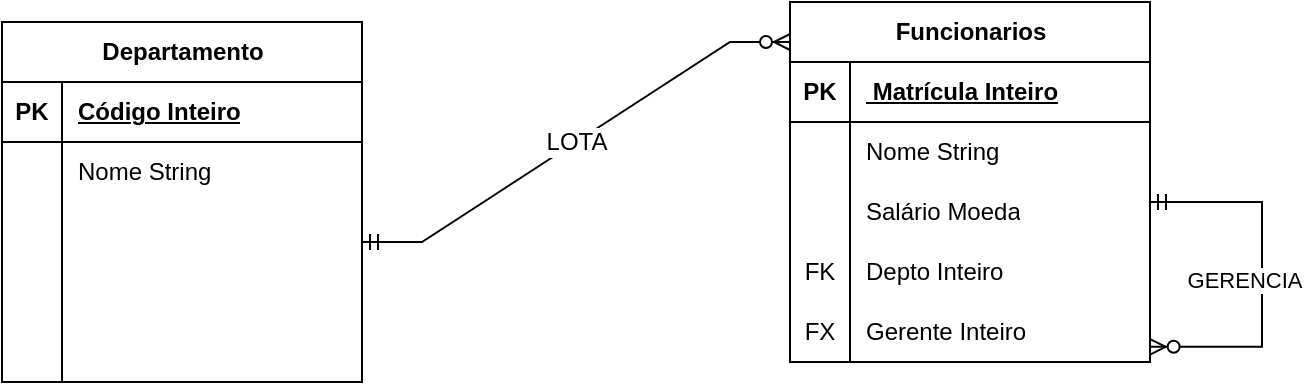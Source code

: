 <mxfile version="21.7.2" type="github">
  <diagram name="Página-1" id="mni1pTHCFfrySto00X0B">
    <mxGraphModel dx="907" dy="446" grid="1" gridSize="10" guides="1" tooltips="1" connect="1" arrows="1" fold="1" page="1" pageScale="1" pageWidth="827" pageHeight="1169" math="0" shadow="0">
      <root>
        <mxCell id="0" />
        <mxCell id="1" parent="0" />
        <mxCell id="4nuLLSfxVHshjZfLqSWh-21" value="Departamento" style="shape=table;startSize=30;container=1;collapsible=1;childLayout=tableLayout;fixedRows=1;rowLines=0;fontStyle=1;align=center;resizeLast=1;html=1;" vertex="1" parent="1">
          <mxGeometry x="120" y="180" width="180" height="180" as="geometry">
            <mxRectangle x="20" y="50" width="120" height="30" as="alternateBounds" />
          </mxGeometry>
        </mxCell>
        <mxCell id="4nuLLSfxVHshjZfLqSWh-22" value="" style="shape=tableRow;horizontal=0;startSize=0;swimlaneHead=0;swimlaneBody=0;fillColor=none;collapsible=0;dropTarget=0;points=[[0,0.5],[1,0.5]];portConstraint=eastwest;top=0;left=0;right=0;bottom=1;" vertex="1" parent="4nuLLSfxVHshjZfLqSWh-21">
          <mxGeometry y="30" width="180" height="30" as="geometry" />
        </mxCell>
        <mxCell id="4nuLLSfxVHshjZfLqSWh-23" value="PK" style="shape=partialRectangle;connectable=0;fillColor=none;top=0;left=0;bottom=0;right=0;fontStyle=1;overflow=hidden;whiteSpace=wrap;html=1;" vertex="1" parent="4nuLLSfxVHshjZfLqSWh-22">
          <mxGeometry width="30" height="30" as="geometry">
            <mxRectangle width="30" height="30" as="alternateBounds" />
          </mxGeometry>
        </mxCell>
        <mxCell id="4nuLLSfxVHshjZfLqSWh-24" value="Código Inteiro" style="shape=partialRectangle;connectable=0;fillColor=none;top=0;left=0;bottom=0;right=0;align=left;spacingLeft=6;fontStyle=5;overflow=hidden;whiteSpace=wrap;html=1;" vertex="1" parent="4nuLLSfxVHshjZfLqSWh-22">
          <mxGeometry x="30" width="150" height="30" as="geometry">
            <mxRectangle width="150" height="30" as="alternateBounds" />
          </mxGeometry>
        </mxCell>
        <mxCell id="4nuLLSfxVHshjZfLqSWh-47" value="" style="shape=tableRow;horizontal=0;startSize=0;swimlaneHead=0;swimlaneBody=0;fillColor=none;collapsible=0;dropTarget=0;points=[[0,0.5],[1,0.5]];portConstraint=eastwest;top=0;left=0;right=0;bottom=0;" vertex="1" parent="4nuLLSfxVHshjZfLqSWh-21">
          <mxGeometry y="60" width="180" height="30" as="geometry" />
        </mxCell>
        <mxCell id="4nuLLSfxVHshjZfLqSWh-48" value="" style="shape=partialRectangle;connectable=0;fillColor=none;top=0;left=0;bottom=0;right=0;editable=1;overflow=hidden;whiteSpace=wrap;html=1;" vertex="1" parent="4nuLLSfxVHshjZfLqSWh-47">
          <mxGeometry width="30" height="30" as="geometry">
            <mxRectangle width="30" height="30" as="alternateBounds" />
          </mxGeometry>
        </mxCell>
        <mxCell id="4nuLLSfxVHshjZfLqSWh-49" value="Nome String" style="shape=partialRectangle;connectable=0;fillColor=none;top=0;left=0;bottom=0;right=0;align=left;spacingLeft=6;overflow=hidden;whiteSpace=wrap;html=1;" vertex="1" parent="4nuLLSfxVHshjZfLqSWh-47">
          <mxGeometry x="30" width="150" height="30" as="geometry">
            <mxRectangle width="150" height="30" as="alternateBounds" />
          </mxGeometry>
        </mxCell>
        <mxCell id="4nuLLSfxVHshjZfLqSWh-25" value="" style="shape=tableRow;horizontal=0;startSize=0;swimlaneHead=0;swimlaneBody=0;fillColor=none;collapsible=0;dropTarget=0;points=[[0,0.5],[1,0.5]];portConstraint=eastwest;top=0;left=0;right=0;bottom=0;" vertex="1" parent="4nuLLSfxVHshjZfLqSWh-21">
          <mxGeometry y="90" width="180" height="30" as="geometry" />
        </mxCell>
        <mxCell id="4nuLLSfxVHshjZfLqSWh-26" value="" style="shape=partialRectangle;connectable=0;fillColor=none;top=0;left=0;bottom=0;right=0;editable=1;overflow=hidden;whiteSpace=wrap;html=1;" vertex="1" parent="4nuLLSfxVHshjZfLqSWh-25">
          <mxGeometry width="30" height="30" as="geometry">
            <mxRectangle width="30" height="30" as="alternateBounds" />
          </mxGeometry>
        </mxCell>
        <mxCell id="4nuLLSfxVHshjZfLqSWh-27" value="" style="shape=partialRectangle;connectable=0;fillColor=none;top=0;left=0;bottom=0;right=0;align=left;spacingLeft=6;overflow=hidden;whiteSpace=wrap;html=1;" vertex="1" parent="4nuLLSfxVHshjZfLqSWh-25">
          <mxGeometry x="30" width="150" height="30" as="geometry">
            <mxRectangle width="150" height="30" as="alternateBounds" />
          </mxGeometry>
        </mxCell>
        <mxCell id="4nuLLSfxVHshjZfLqSWh-28" value="" style="shape=tableRow;horizontal=0;startSize=0;swimlaneHead=0;swimlaneBody=0;fillColor=none;collapsible=0;dropTarget=0;points=[[0,0.5],[1,0.5]];portConstraint=eastwest;top=0;left=0;right=0;bottom=0;" vertex="1" parent="4nuLLSfxVHshjZfLqSWh-21">
          <mxGeometry y="120" width="180" height="30" as="geometry" />
        </mxCell>
        <mxCell id="4nuLLSfxVHshjZfLqSWh-29" value="" style="shape=partialRectangle;connectable=0;fillColor=none;top=0;left=0;bottom=0;right=0;editable=1;overflow=hidden;whiteSpace=wrap;html=1;" vertex="1" parent="4nuLLSfxVHshjZfLqSWh-28">
          <mxGeometry width="30" height="30" as="geometry">
            <mxRectangle width="30" height="30" as="alternateBounds" />
          </mxGeometry>
        </mxCell>
        <mxCell id="4nuLLSfxVHshjZfLqSWh-30" value="" style="shape=partialRectangle;connectable=0;fillColor=none;top=0;left=0;bottom=0;right=0;align=left;spacingLeft=6;overflow=hidden;whiteSpace=wrap;html=1;" vertex="1" parent="4nuLLSfxVHshjZfLqSWh-28">
          <mxGeometry x="30" width="150" height="30" as="geometry">
            <mxRectangle width="150" height="30" as="alternateBounds" />
          </mxGeometry>
        </mxCell>
        <mxCell id="4nuLLSfxVHshjZfLqSWh-31" value="" style="shape=tableRow;horizontal=0;startSize=0;swimlaneHead=0;swimlaneBody=0;fillColor=none;collapsible=0;dropTarget=0;points=[[0,0.5],[1,0.5]];portConstraint=eastwest;top=0;left=0;right=0;bottom=0;" vertex="1" parent="4nuLLSfxVHshjZfLqSWh-21">
          <mxGeometry y="150" width="180" height="30" as="geometry" />
        </mxCell>
        <mxCell id="4nuLLSfxVHshjZfLqSWh-32" value="" style="shape=partialRectangle;connectable=0;fillColor=none;top=0;left=0;bottom=0;right=0;editable=1;overflow=hidden;whiteSpace=wrap;html=1;" vertex="1" parent="4nuLLSfxVHshjZfLqSWh-31">
          <mxGeometry width="30" height="30" as="geometry">
            <mxRectangle width="30" height="30" as="alternateBounds" />
          </mxGeometry>
        </mxCell>
        <mxCell id="4nuLLSfxVHshjZfLqSWh-33" value="" style="shape=partialRectangle;connectable=0;fillColor=none;top=0;left=0;bottom=0;right=0;align=left;spacingLeft=6;overflow=hidden;whiteSpace=wrap;html=1;" vertex="1" parent="4nuLLSfxVHshjZfLqSWh-31">
          <mxGeometry x="30" width="150" height="30" as="geometry">
            <mxRectangle width="150" height="30" as="alternateBounds" />
          </mxGeometry>
        </mxCell>
        <mxCell id="4nuLLSfxVHshjZfLqSWh-34" value="Funcionarios" style="shape=table;startSize=30;container=1;collapsible=1;childLayout=tableLayout;fixedRows=1;rowLines=0;fontStyle=1;align=center;resizeLast=1;html=1;" vertex="1" parent="1">
          <mxGeometry x="514" y="170" width="180" height="180" as="geometry" />
        </mxCell>
        <mxCell id="4nuLLSfxVHshjZfLqSWh-35" value="" style="shape=tableRow;horizontal=0;startSize=0;swimlaneHead=0;swimlaneBody=0;fillColor=none;collapsible=0;dropTarget=0;points=[[0,0.5],[1,0.5]];portConstraint=eastwest;top=0;left=0;right=0;bottom=1;" vertex="1" parent="4nuLLSfxVHshjZfLqSWh-34">
          <mxGeometry y="30" width="180" height="30" as="geometry" />
        </mxCell>
        <mxCell id="4nuLLSfxVHshjZfLqSWh-36" value="PK" style="shape=partialRectangle;connectable=0;fillColor=none;top=0;left=0;bottom=0;right=0;fontStyle=1;overflow=hidden;whiteSpace=wrap;html=1;" vertex="1" parent="4nuLLSfxVHshjZfLqSWh-35">
          <mxGeometry width="30" height="30" as="geometry">
            <mxRectangle width="30" height="30" as="alternateBounds" />
          </mxGeometry>
        </mxCell>
        <mxCell id="4nuLLSfxVHshjZfLqSWh-37" value="&amp;nbsp;Matrícula Inteiro" style="shape=partialRectangle;connectable=0;fillColor=none;top=0;left=0;bottom=0;right=0;align=left;spacingLeft=6;fontStyle=5;overflow=hidden;whiteSpace=wrap;html=1;" vertex="1" parent="4nuLLSfxVHshjZfLqSWh-35">
          <mxGeometry x="30" width="150" height="30" as="geometry">
            <mxRectangle width="150" height="30" as="alternateBounds" />
          </mxGeometry>
        </mxCell>
        <mxCell id="4nuLLSfxVHshjZfLqSWh-38" value="" style="shape=tableRow;horizontal=0;startSize=0;swimlaneHead=0;swimlaneBody=0;fillColor=none;collapsible=0;dropTarget=0;points=[[0,0.5],[1,0.5]];portConstraint=eastwest;top=0;left=0;right=0;bottom=0;" vertex="1" parent="4nuLLSfxVHshjZfLqSWh-34">
          <mxGeometry y="60" width="180" height="30" as="geometry" />
        </mxCell>
        <mxCell id="4nuLLSfxVHshjZfLqSWh-39" value="" style="shape=partialRectangle;connectable=0;fillColor=none;top=0;left=0;bottom=0;right=0;editable=1;overflow=hidden;whiteSpace=wrap;html=1;" vertex="1" parent="4nuLLSfxVHshjZfLqSWh-38">
          <mxGeometry width="30" height="30" as="geometry">
            <mxRectangle width="30" height="30" as="alternateBounds" />
          </mxGeometry>
        </mxCell>
        <mxCell id="4nuLLSfxVHshjZfLqSWh-40" value="Nome String" style="shape=partialRectangle;connectable=0;fillColor=none;top=0;left=0;bottom=0;right=0;align=left;spacingLeft=6;overflow=hidden;whiteSpace=wrap;html=1;" vertex="1" parent="4nuLLSfxVHshjZfLqSWh-38">
          <mxGeometry x="30" width="150" height="30" as="geometry">
            <mxRectangle width="150" height="30" as="alternateBounds" />
          </mxGeometry>
        </mxCell>
        <mxCell id="4nuLLSfxVHshjZfLqSWh-41" value="" style="shape=tableRow;horizontal=0;startSize=0;swimlaneHead=0;swimlaneBody=0;fillColor=none;collapsible=0;dropTarget=0;points=[[0,0.5],[1,0.5]];portConstraint=eastwest;top=0;left=0;right=0;bottom=0;" vertex="1" parent="4nuLLSfxVHshjZfLqSWh-34">
          <mxGeometry y="90" width="180" height="30" as="geometry" />
        </mxCell>
        <mxCell id="4nuLLSfxVHshjZfLqSWh-42" value="" style="shape=partialRectangle;connectable=0;fillColor=none;top=0;left=0;bottom=0;right=0;editable=1;overflow=hidden;whiteSpace=wrap;html=1;" vertex="1" parent="4nuLLSfxVHshjZfLqSWh-41">
          <mxGeometry width="30" height="30" as="geometry">
            <mxRectangle width="30" height="30" as="alternateBounds" />
          </mxGeometry>
        </mxCell>
        <mxCell id="4nuLLSfxVHshjZfLqSWh-43" value="Salário Moeda" style="shape=partialRectangle;connectable=0;fillColor=none;top=0;left=0;bottom=0;right=0;align=left;spacingLeft=6;overflow=hidden;whiteSpace=wrap;html=1;" vertex="1" parent="4nuLLSfxVHshjZfLqSWh-41">
          <mxGeometry x="30" width="150" height="30" as="geometry">
            <mxRectangle width="150" height="30" as="alternateBounds" />
          </mxGeometry>
        </mxCell>
        <mxCell id="4nuLLSfxVHshjZfLqSWh-53" value="" style="shape=tableRow;horizontal=0;startSize=0;swimlaneHead=0;swimlaneBody=0;fillColor=none;collapsible=0;dropTarget=0;points=[[0,0.5],[1,0.5]];portConstraint=eastwest;top=0;left=0;right=0;bottom=0;" vertex="1" parent="4nuLLSfxVHshjZfLqSWh-34">
          <mxGeometry y="120" width="180" height="30" as="geometry" />
        </mxCell>
        <mxCell id="4nuLLSfxVHshjZfLqSWh-54" value="FK" style="shape=partialRectangle;connectable=0;fillColor=none;top=0;left=0;bottom=0;right=0;editable=1;overflow=hidden;whiteSpace=wrap;html=1;" vertex="1" parent="4nuLLSfxVHshjZfLqSWh-53">
          <mxGeometry width="30" height="30" as="geometry">
            <mxRectangle width="30" height="30" as="alternateBounds" />
          </mxGeometry>
        </mxCell>
        <mxCell id="4nuLLSfxVHshjZfLqSWh-55" value="Depto Inteiro" style="shape=partialRectangle;connectable=0;fillColor=none;top=0;left=0;bottom=0;right=0;align=left;spacingLeft=6;overflow=hidden;whiteSpace=wrap;html=1;" vertex="1" parent="4nuLLSfxVHshjZfLqSWh-53">
          <mxGeometry x="30" width="150" height="30" as="geometry">
            <mxRectangle width="150" height="30" as="alternateBounds" />
          </mxGeometry>
        </mxCell>
        <mxCell id="4nuLLSfxVHshjZfLqSWh-59" value="" style="shape=tableRow;horizontal=0;startSize=0;swimlaneHead=0;swimlaneBody=0;fillColor=none;collapsible=0;dropTarget=0;points=[[0,0.5],[1,0.5]];portConstraint=eastwest;top=0;left=0;right=0;bottom=0;" vertex="1" parent="4nuLLSfxVHshjZfLqSWh-34">
          <mxGeometry y="150" width="180" height="30" as="geometry" />
        </mxCell>
        <mxCell id="4nuLLSfxVHshjZfLqSWh-60" value="FX" style="shape=partialRectangle;connectable=0;fillColor=none;top=0;left=0;bottom=0;right=0;editable=1;overflow=hidden;whiteSpace=wrap;html=1;" vertex="1" parent="4nuLLSfxVHshjZfLqSWh-59">
          <mxGeometry width="30" height="30" as="geometry">
            <mxRectangle width="30" height="30" as="alternateBounds" />
          </mxGeometry>
        </mxCell>
        <mxCell id="4nuLLSfxVHshjZfLqSWh-61" value="Gerente Inteiro" style="shape=partialRectangle;connectable=0;fillColor=none;top=0;left=0;bottom=0;right=0;align=left;spacingLeft=6;overflow=hidden;whiteSpace=wrap;html=1;" vertex="1" parent="4nuLLSfxVHshjZfLqSWh-59">
          <mxGeometry x="30" width="150" height="30" as="geometry">
            <mxRectangle width="150" height="30" as="alternateBounds" />
          </mxGeometry>
        </mxCell>
        <mxCell id="4nuLLSfxVHshjZfLqSWh-52" value="LOTA" style="edgeStyle=entityRelationEdgeStyle;fontSize=12;html=1;endArrow=ERzeroToMany;startArrow=ERmandOne;rounded=0;" edge="1" parent="1">
          <mxGeometry width="100" height="100" relative="1" as="geometry">
            <mxPoint x="300" y="290" as="sourcePoint" />
            <mxPoint x="514" y="190" as="targetPoint" />
            <Array as="points">
              <mxPoint x="343.92" y="260" />
              <mxPoint x="504" y="190" />
            </Array>
          </mxGeometry>
        </mxCell>
        <mxCell id="4nuLLSfxVHshjZfLqSWh-56" value="" style="fontSize=12;html=1;endArrow=ERzeroToMany;startArrow=ERmandOne;rounded=0;exitX=0.978;exitY=0.333;exitDx=0;exitDy=0;exitPerimeter=0;edgeStyle=elbowEdgeStyle;entryX=0.999;entryY=0.747;entryDx=0;entryDy=0;entryPerimeter=0;" edge="1" parent="1" target="4nuLLSfxVHshjZfLqSWh-59">
          <mxGeometry width="100" height="100" relative="1" as="geometry">
            <mxPoint x="694" y="269.99" as="sourcePoint" />
            <mxPoint x="790.4" y="340" as="targetPoint" />
            <Array as="points">
              <mxPoint x="750" y="300" />
            </Array>
          </mxGeometry>
        </mxCell>
        <mxCell id="4nuLLSfxVHshjZfLqSWh-58" value="GERENCIA" style="edgeLabel;html=1;align=center;verticalAlign=middle;resizable=0;points=[];" vertex="1" connectable="0" parent="4nuLLSfxVHshjZfLqSWh-56">
          <mxGeometry x="-0.489" y="-2" relative="1" as="geometry">
            <mxPoint y="37" as="offset" />
          </mxGeometry>
        </mxCell>
      </root>
    </mxGraphModel>
  </diagram>
</mxfile>
